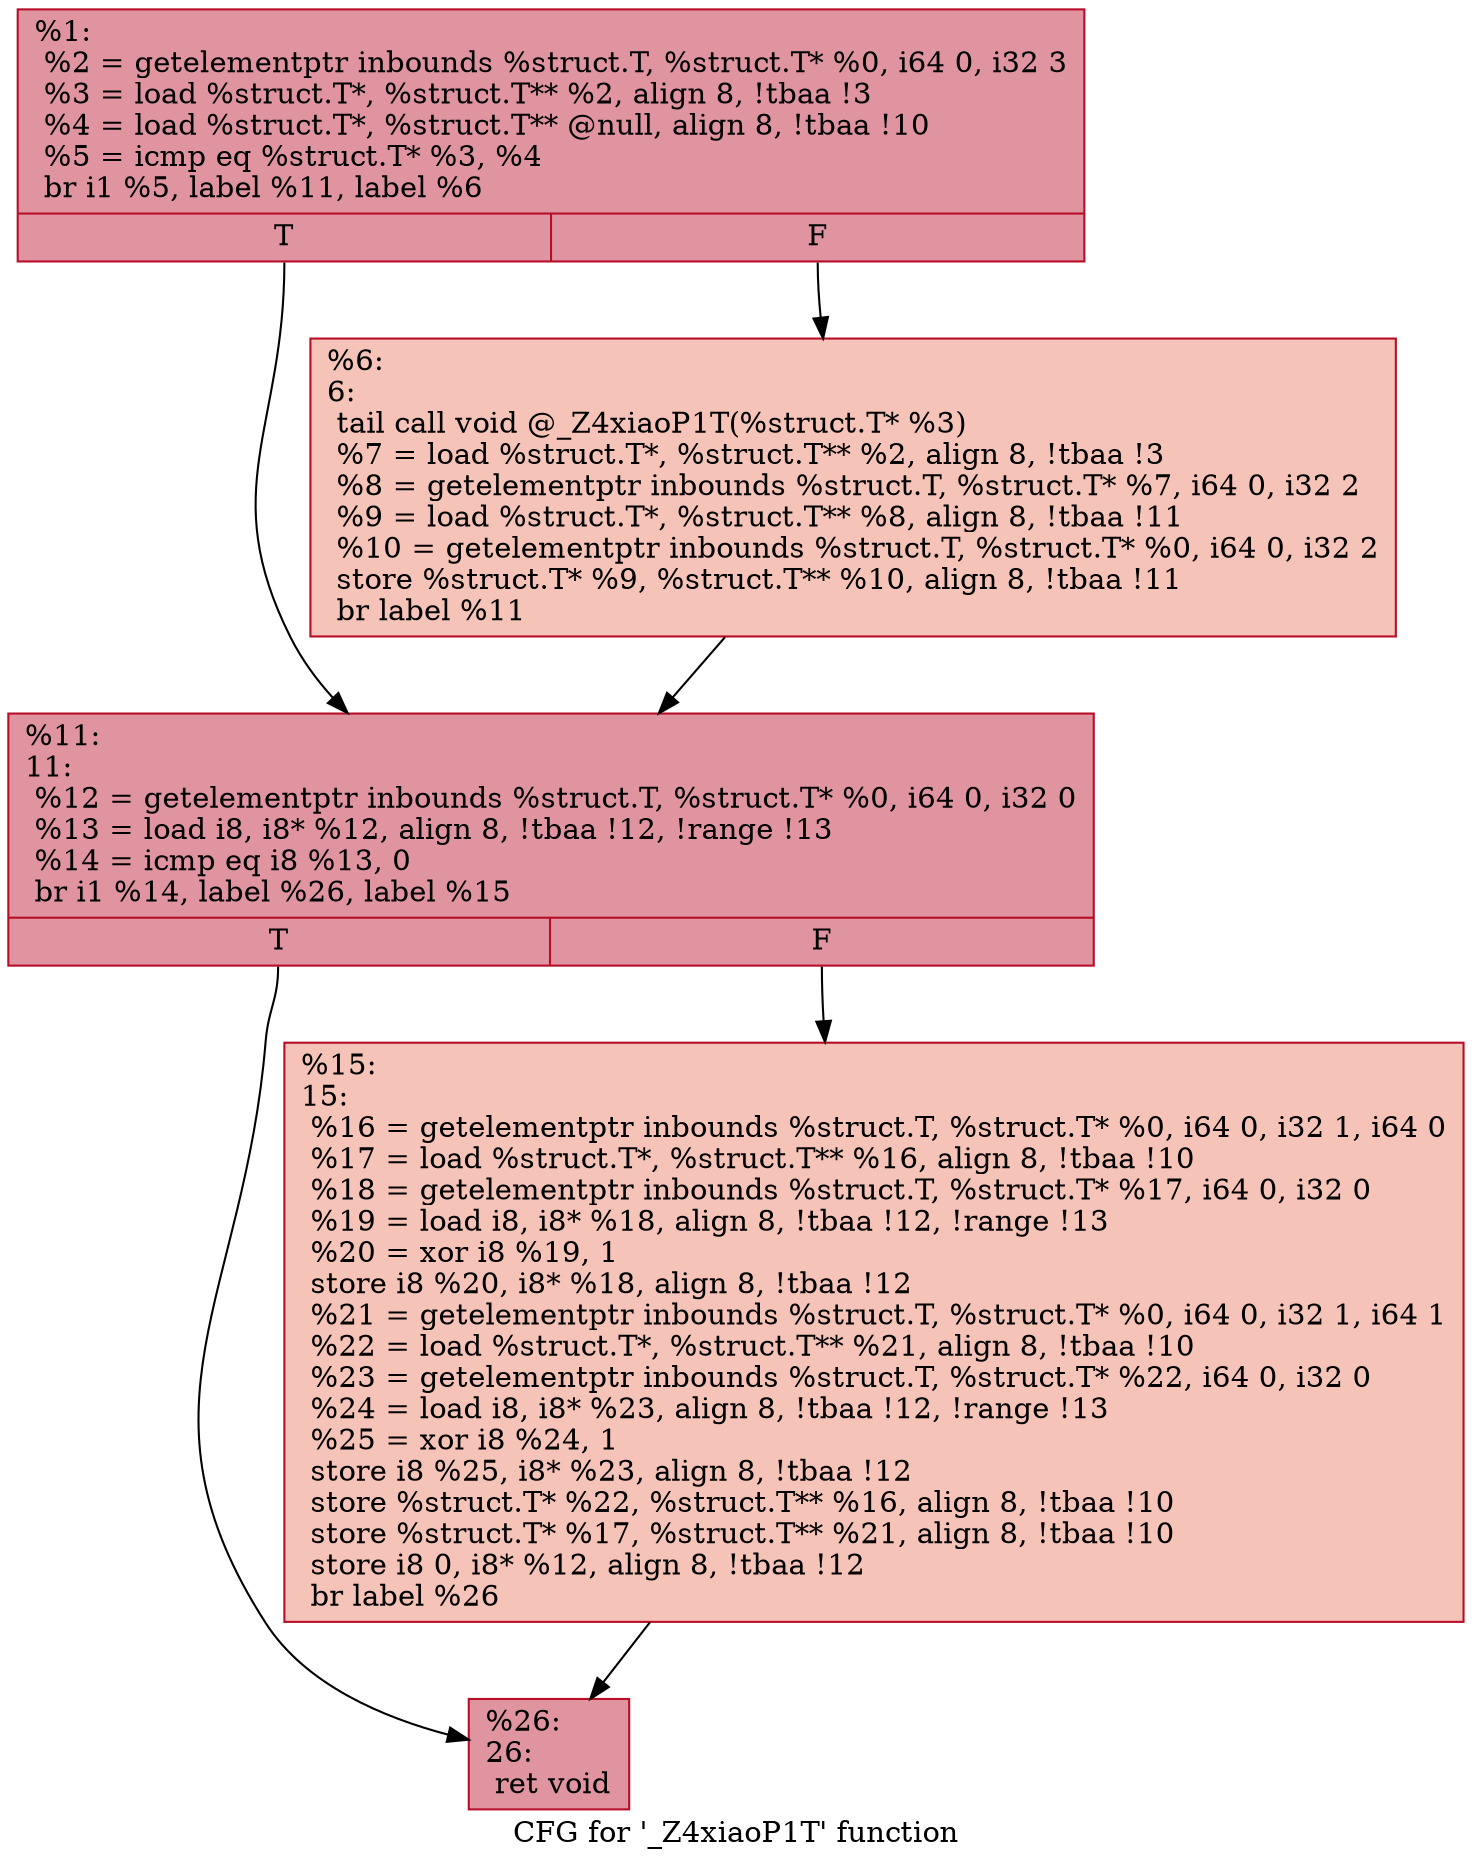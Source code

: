 digraph "CFG for '_Z4xiaoP1T' function" {
	label="CFG for '_Z4xiaoP1T' function";

	Node0x55a9889f70e0 [shape=record,color="#b70d28ff", style=filled, fillcolor="#b70d2870",label="{%1:\l  %2 = getelementptr inbounds %struct.T, %struct.T* %0, i64 0, i32 3\l  %3 = load %struct.T*, %struct.T** %2, align 8, !tbaa !3\l  %4 = load %struct.T*, %struct.T** @null, align 8, !tbaa !10\l  %5 = icmp eq %struct.T* %3, %4\l  br i1 %5, label %11, label %6\l|{<s0>T|<s1>F}}"];
	Node0x55a9889f70e0:s0 -> Node0x55a9889f73e0;
	Node0x55a9889f70e0:s1 -> Node0x55a9889f7430;
	Node0x55a9889f7430 [shape=record,color="#b70d28ff", style=filled, fillcolor="#e8765c70",label="{%6:\l6:                                                \l  tail call void @_Z4xiaoP1T(%struct.T* %3)\l  %7 = load %struct.T*, %struct.T** %2, align 8, !tbaa !3\l  %8 = getelementptr inbounds %struct.T, %struct.T* %7, i64 0, i32 2\l  %9 = load %struct.T*, %struct.T** %8, align 8, !tbaa !11\l  %10 = getelementptr inbounds %struct.T, %struct.T* %0, i64 0, i32 2\l  store %struct.T* %9, %struct.T** %10, align 8, !tbaa !11\l  br label %11\l}"];
	Node0x55a9889f7430 -> Node0x55a9889f73e0;
	Node0x55a9889f73e0 [shape=record,color="#b70d28ff", style=filled, fillcolor="#b70d2870",label="{%11:\l11:                                               \l  %12 = getelementptr inbounds %struct.T, %struct.T* %0, i64 0, i32 0\l  %13 = load i8, i8* %12, align 8, !tbaa !12, !range !13\l  %14 = icmp eq i8 %13, 0\l  br i1 %14, label %26, label %15\l|{<s0>T|<s1>F}}"];
	Node0x55a9889f73e0:s0 -> Node0x55a9889f7300;
	Node0x55a9889f73e0:s1 -> Node0x55a9889f81e0;
	Node0x55a9889f81e0 [shape=record,color="#b70d28ff", style=filled, fillcolor="#e8765c70",label="{%15:\l15:                                               \l  %16 = getelementptr inbounds %struct.T, %struct.T* %0, i64 0, i32 1, i64 0\l  %17 = load %struct.T*, %struct.T** %16, align 8, !tbaa !10\l  %18 = getelementptr inbounds %struct.T, %struct.T* %17, i64 0, i32 0\l  %19 = load i8, i8* %18, align 8, !tbaa !12, !range !13\l  %20 = xor i8 %19, 1\l  store i8 %20, i8* %18, align 8, !tbaa !12\l  %21 = getelementptr inbounds %struct.T, %struct.T* %0, i64 0, i32 1, i64 1\l  %22 = load %struct.T*, %struct.T** %21, align 8, !tbaa !10\l  %23 = getelementptr inbounds %struct.T, %struct.T* %22, i64 0, i32 0\l  %24 = load i8, i8* %23, align 8, !tbaa !12, !range !13\l  %25 = xor i8 %24, 1\l  store i8 %25, i8* %23, align 8, !tbaa !12\l  store %struct.T* %22, %struct.T** %16, align 8, !tbaa !10\l  store %struct.T* %17, %struct.T** %21, align 8, !tbaa !10\l  store i8 0, i8* %12, align 8, !tbaa !12\l  br label %26\l}"];
	Node0x55a9889f81e0 -> Node0x55a9889f7300;
	Node0x55a9889f7300 [shape=record,color="#b70d28ff", style=filled, fillcolor="#b70d2870",label="{%26:\l26:                                               \l  ret void\l}"];
}
